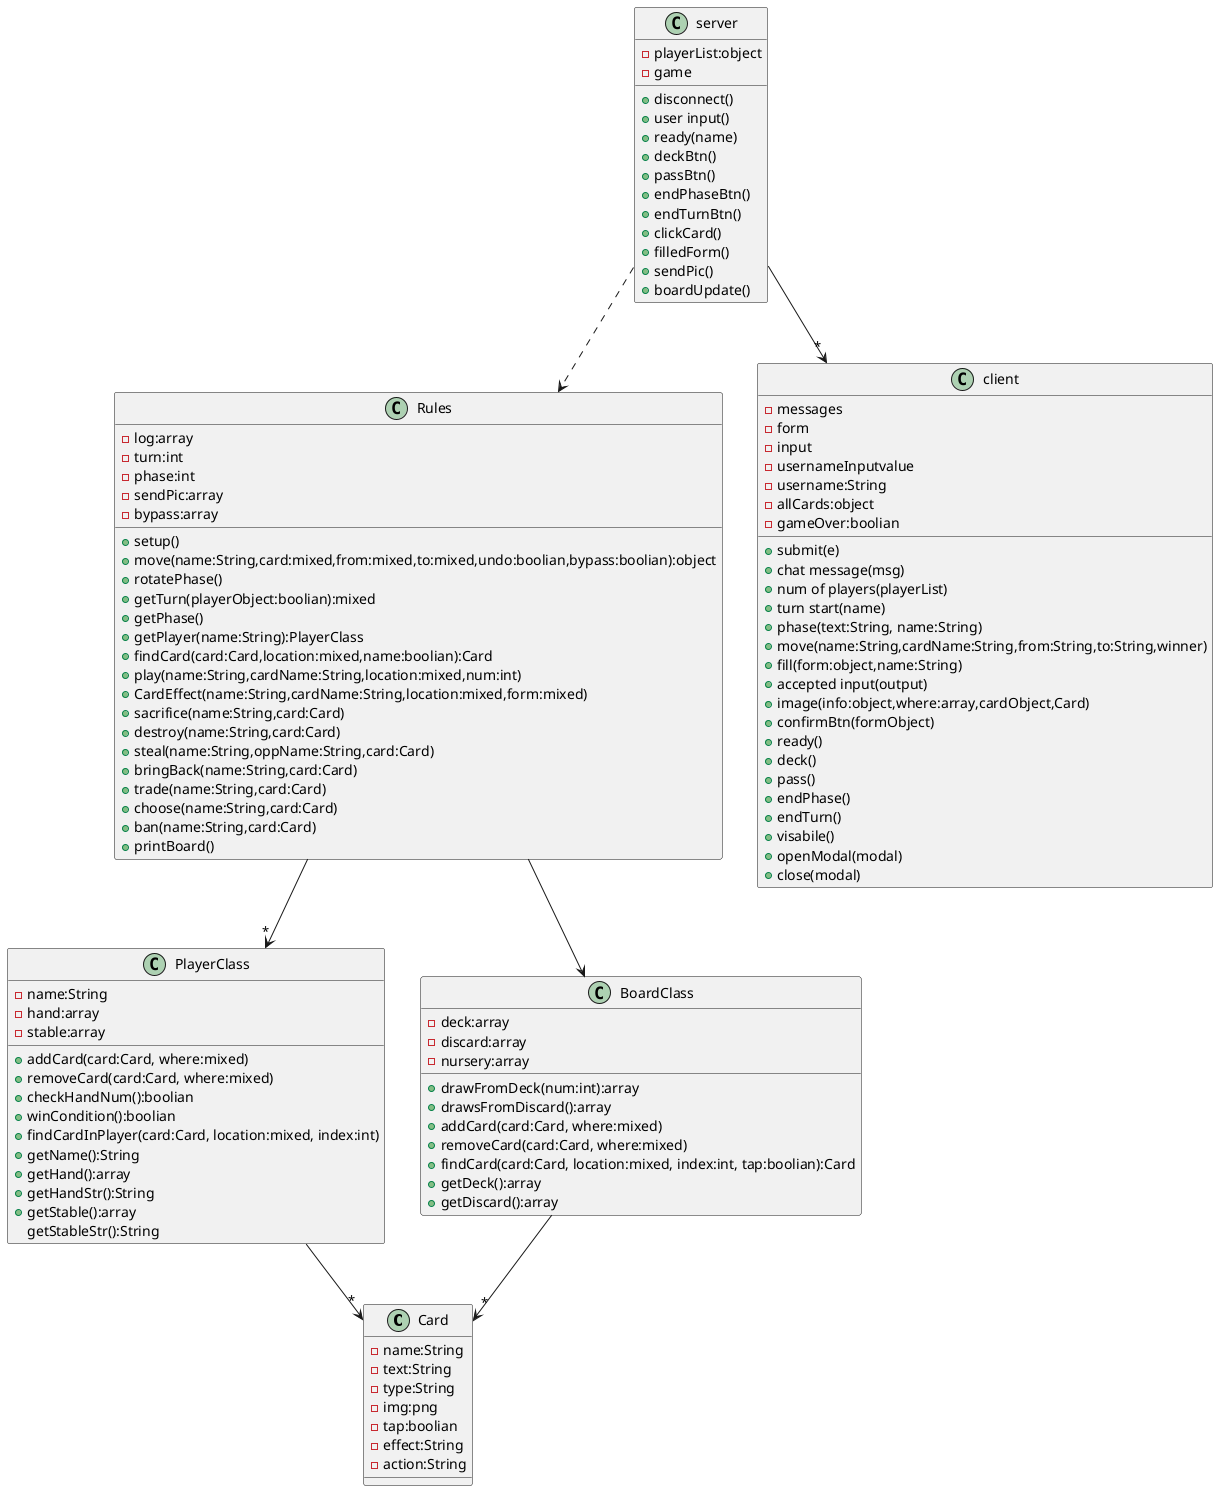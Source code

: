 multi action cards
recursive cards
nursery implementation
@startuml
class Card{
    -name:String
    -text:String
    -type:String
    -img:png
    -tap:boolian
    -effect:String
    -action:String
}
class Rules{
    -log:array
    -turn:int
    -phase:int
    -sendPic:array
    -bypass:array
    +setup()
    +move(name:String,card:mixed,from:mixed,to:mixed,undo:boolian,bypass:boolian):object
    +rotatePhase()
    +getTurn(playerObject:boolian):mixed
    +getPhase()
    +getPlayer(name:String):PlayerClass
    +findCard(card:Card,location:mixed,name:boolian):Card
    +play(name:String,cardName:String,location:mixed,num:int)
    +CardEffect(name:String,cardName:String,location:mixed,form:mixed)
    +sacrifice(name:String,card:Card)
    +destroy(name:String,card:Card)
    +steal(name:String,oppName:String,card:Card)
    +bringBack(name:String,card:Card)
    +trade(name:String,card:Card)
    +choose(name:String,card:Card)
    +ban(name:String,card:Card)
    +printBoard()
}
class PlayerClass{
    -name:String
    -hand:array
    -stable:array
    +addCard(card:Card, where:mixed)
    +removeCard(card:Card, where:mixed)
    +checkHandNum():boolian
    +winCondition():boolian
    +findCardInPlayer(card:Card, location:mixed, index:int)
    +getName():String
    +getHand():array
    +getHandStr():String
    +getStable():array
    getStableStr():String
}
class BoardClass{
    -deck:array
    -discard:array
    -nursery:array
    +drawFromDeck(num:int):array
    +drawsFromDiscard():array
    +addCard(card:Card, where:mixed)
    +removeCard(card:Card, where:mixed)
    +findCard(card:Card, location:mixed, index:int, tap:boolian):Card
    +getDeck():array
    +getDiscard():array
}
class server{
    -playerList:object
    -game
    +disconnect()
    +user input()
    +ready(name)
    +deckBtn()
    +passBtn()
    +endPhaseBtn()
    +endTurnBtn()
    +clickCard()
    +filledForm()
    +sendPic()
    +boardUpdate()
}
class client{
    -messages
    -form
    -input
    -usernameInputvalue
    -username:String
    -allCards:object
    -gameOver:boolian
    +submit(e)
    +chat message(msg)
    +num of players(playerList)
    +turn start(name)
    +phase(text:String, name:String)
    +move(name:String,cardName:String,from:String,to:String,winner)
    +fill(form:object,name:String)
    +accepted input(output)
    +image(info:object,where:array,cardObject,Card)
    +confirmBtn(formObject)
    +ready()
    +deck()
    +pass()
    +endPhase()
    +endTurn()
    +visabile()
    +openModal(modal)
    +close(modal)
}
PlayerClass-->"*"Card
BoardClass-->"*"Card
Rules-->"*"PlayerClass
Rules-->BoardClass
server-->"*"client
server..>Rules
@enduml
